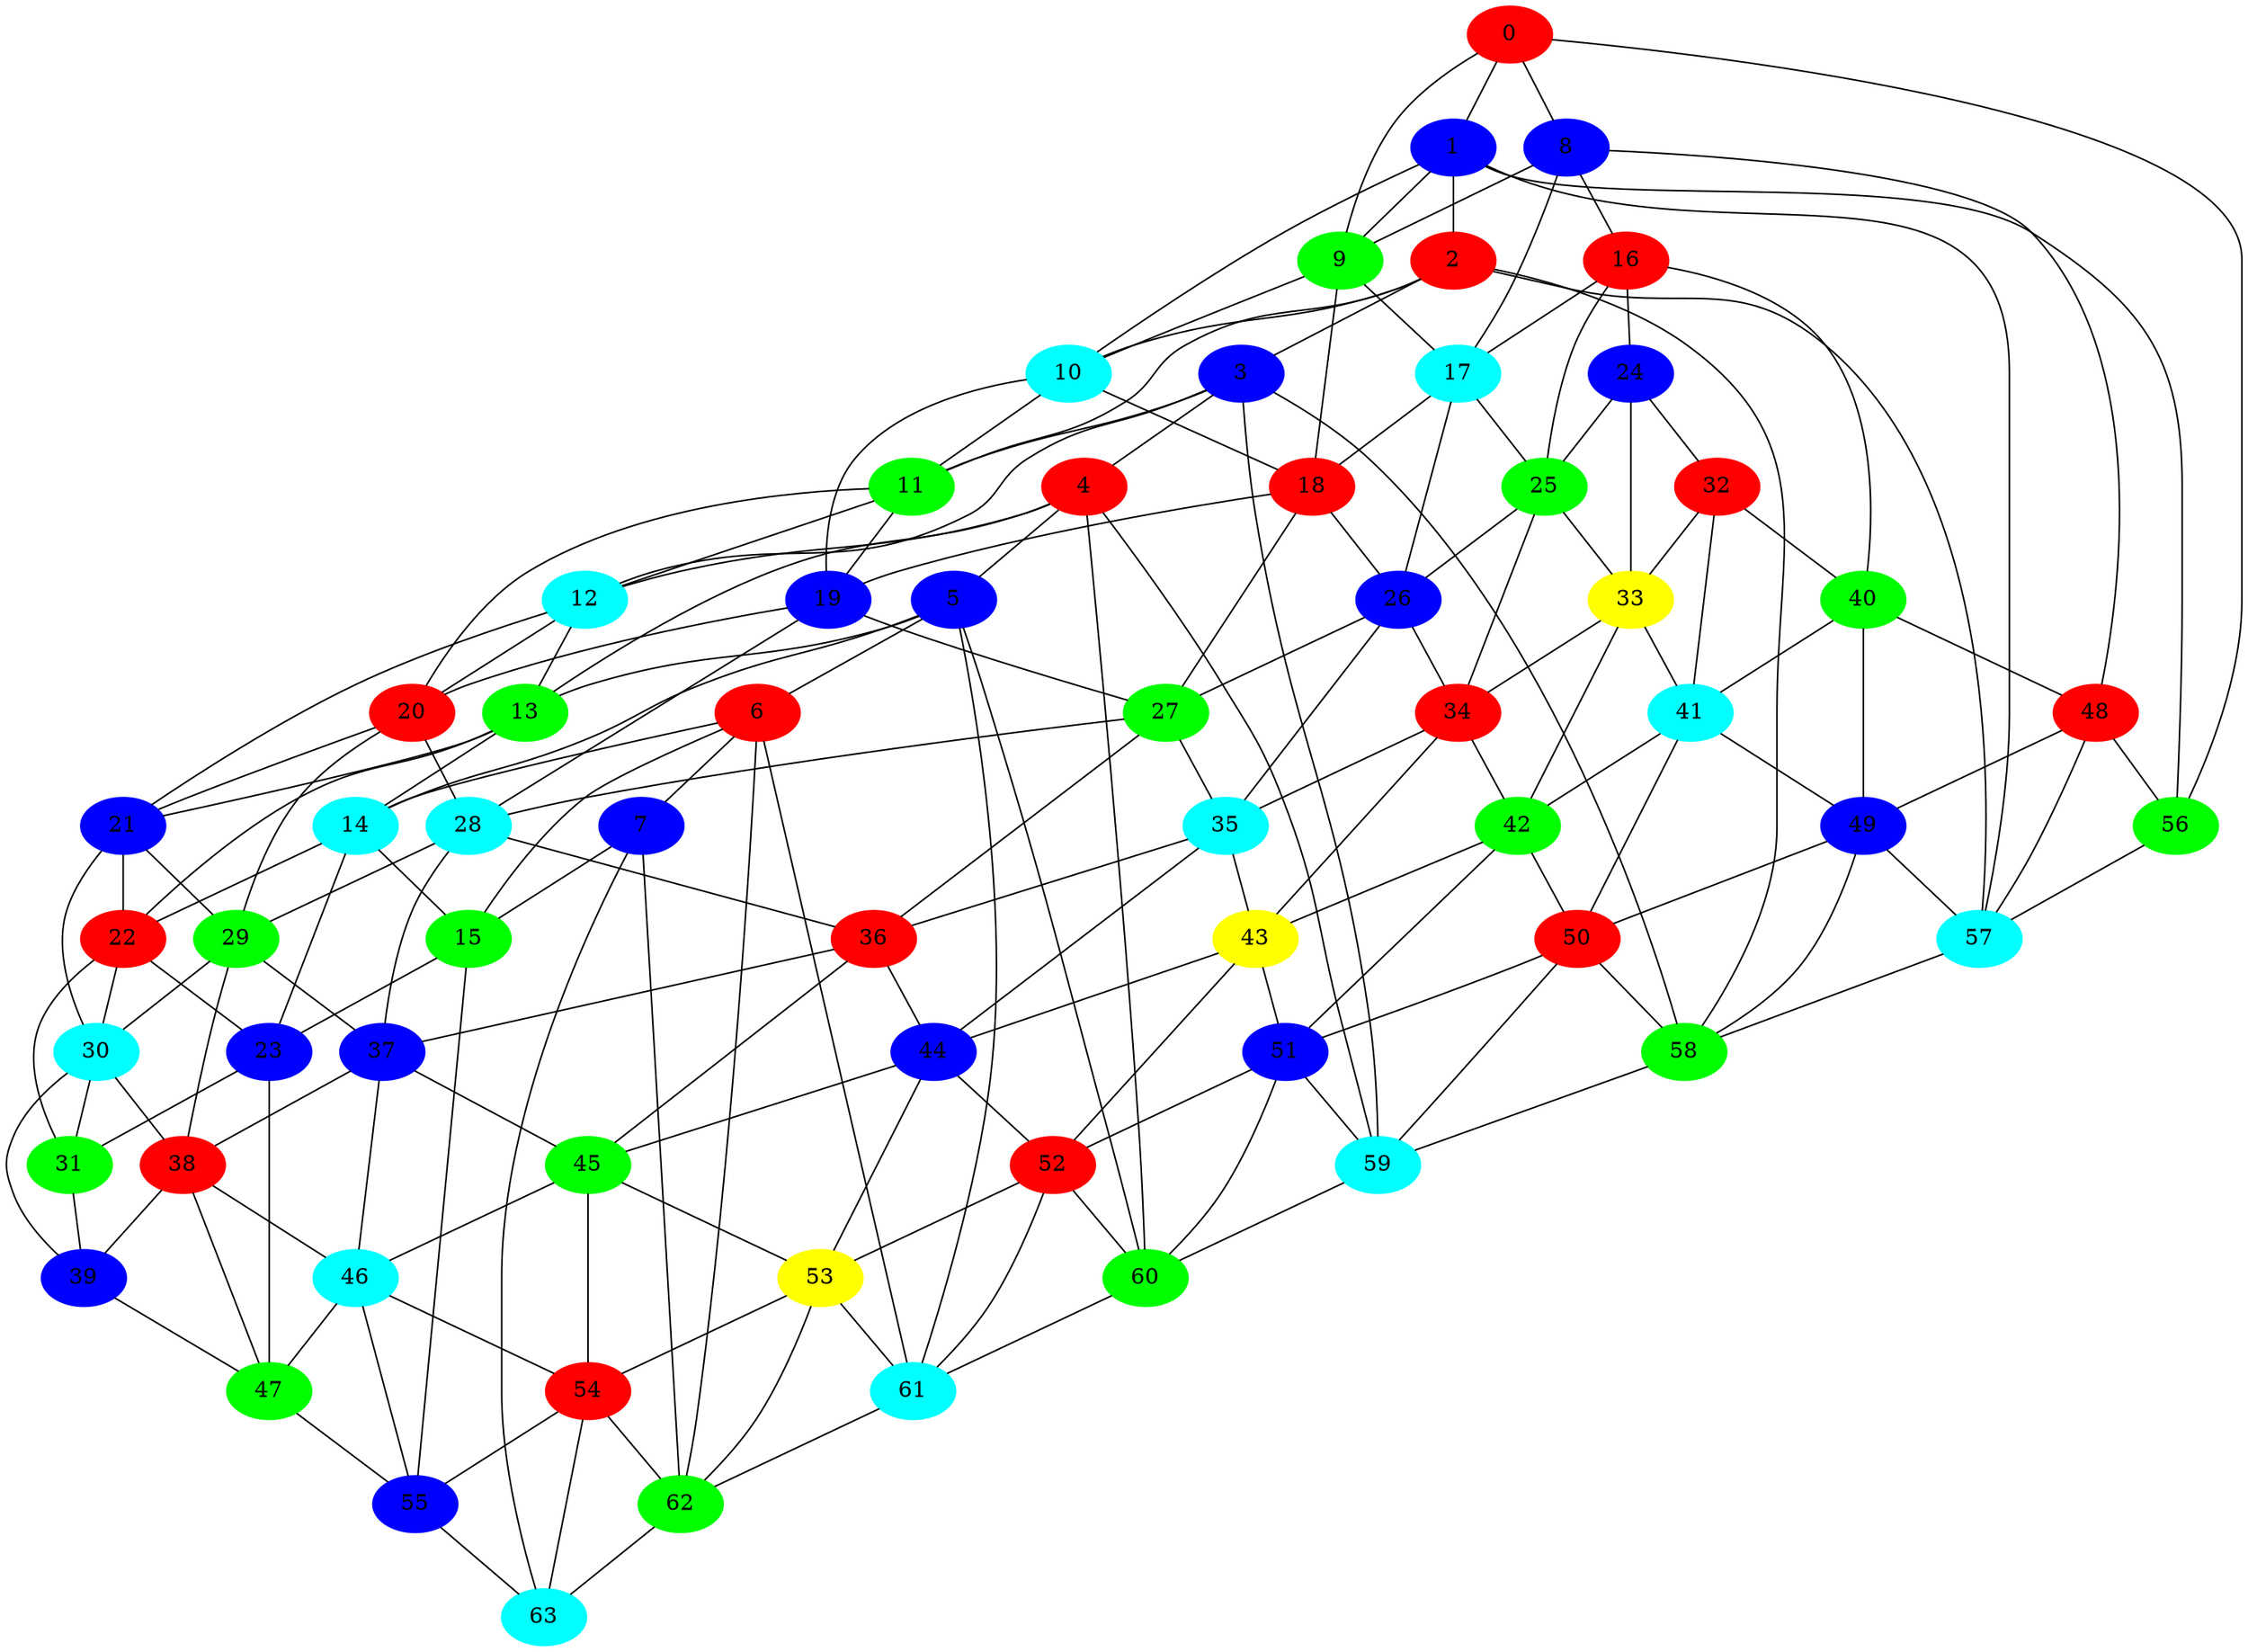 graph planar_1
 { 
0 -- 1 ;
0 -- 8 ;
0 -- 9 ;
0 -- 56 ;
0 [color=red , style=filled]
1 -- 2 ;
1 -- 9 ;
1 -- 10 ;
1 -- 56 ;
1 -- 57 ;
1 [color=blue , style=filled]
2 -- 3 ;
2 -- 10 ;
2 -- 11 ;
2 -- 57 ;
2 -- 58 ;
2 [color=red , style=filled]
3 -- 4 ;
3 -- 11 ;
3 -- 12 ;
3 -- 58 ;
3 -- 59 ;
3 [color=blue , style=filled]
4 -- 5 ;
4 -- 12 ;
4 -- 13 ;
4 -- 59 ;
4 -- 60 ;
4 [color=red , style=filled]
5 -- 6 ;
5 -- 13 ;
5 -- 14 ;
5 -- 60 ;
5 -- 61 ;
5 [color=blue , style=filled]
6 -- 7 ;
6 -- 14 ;
6 -- 15 ;
6 -- 61 ;
6 -- 62 ;
6 [color=red , style=filled]
7 -- 15 ;
7 -- 62 ;
7 -- 63 ;
7 [color=blue , style=filled]
8 -- 9 ;
8 -- 16 ;
8 -- 17 ;
8 -- 48 ;
8 [color=blue , style=filled]
9 -- 10 ;
9 -- 17 ;
9 -- 18 ;
9 [color=green , style=filled]
10 -- 11 ;
10 -- 18 ;
10 -- 19 ;
10 [color=cyan , style=filled]
11 -- 12 ;
11 -- 19 ;
11 -- 20 ;
11 [color=green , style=filled]
12 -- 13 ;
12 -- 20 ;
12 -- 21 ;
12 [color=cyan , style=filled]
13 -- 14 ;
13 -- 21 ;
13 -- 22 ;
13 [color=green , style=filled]
14 -- 15 ;
14 -- 22 ;
14 -- 23 ;
14 [color=cyan , style=filled]
15 -- 23 ;
15 -- 55 ;
15 [color=green , style=filled]
16 -- 17 ;
16 -- 24 ;
16 -- 25 ;
16 -- 40 ;
16 [color=red , style=filled]
17 -- 18 ;
17 -- 25 ;
17 -- 26 ;
17 [color=cyan , style=filled]
18 -- 19 ;
18 -- 26 ;
18 -- 27 ;
18 [color=red , style=filled]
19 -- 20 ;
19 -- 27 ;
19 -- 28 ;
19 [color=blue , style=filled]
20 -- 21 ;
20 -- 28 ;
20 -- 29 ;
20 [color=red , style=filled]
21 -- 22 ;
21 -- 29 ;
21 -- 30 ;
21 [color=blue , style=filled]
22 -- 23 ;
22 -- 30 ;
22 -- 31 ;
22 [color=red , style=filled]
23 -- 31 ;
23 -- 47 ;
23 [color=blue , style=filled]
24 -- 25 ;
24 -- 32 ;
24 -- 33 ;
24 [color=blue , style=filled]
25 -- 26 ;
25 -- 33 ;
25 -- 34 ;
25 [color=green , style=filled]
26 -- 27 ;
26 -- 34 ;
26 -- 35 ;
26 [color=blue , style=filled]
27 -- 28 ;
27 -- 35 ;
27 -- 36 ;
27 [color=green , style=filled]
28 -- 29 ;
28 -- 36 ;
28 -- 37 ;
28 [color=cyan , style=filled]
29 -- 30 ;
29 -- 37 ;
29 -- 38 ;
29 [color=green , style=filled]
30 -- 31 ;
30 -- 38 ;
30 -- 39 ;
30 [color=cyan , style=filled]
31 -- 39 ;
31 [color=green , style=filled]
32 -- 33 ;
32 -- 40 ;
32 -- 41 ;
32 [color=red , style=filled]
33 -- 34 ;
33 -- 41 ;
33 -- 42 ;
33 [color=yellow , style=filled]
34 -- 35 ;
34 -- 42 ;
34 -- 43 ;
34 [color=red , style=filled]
35 -- 36 ;
35 -- 43 ;
35 -- 44 ;
35 [color=cyan , style=filled]
36 -- 37 ;
36 -- 44 ;
36 -- 45 ;
36 [color=red , style=filled]
37 -- 38 ;
37 -- 45 ;
37 -- 46 ;
37 [color=blue , style=filled]
38 -- 39 ;
38 -- 46 ;
38 -- 47 ;
38 [color=red , style=filled]
39 -- 47 ;
39 [color=blue , style=filled]
40 -- 41 ;
40 -- 48 ;
40 -- 49 ;
40 [color=green , style=filled]
41 -- 42 ;
41 -- 49 ;
41 -- 50 ;
41 [color=cyan , style=filled]
42 -- 43 ;
42 -- 50 ;
42 -- 51 ;
42 [color=green , style=filled]
43 -- 44 ;
43 -- 51 ;
43 -- 52 ;
43 [color=yellow , style=filled]
44 -- 45 ;
44 -- 52 ;
44 -- 53 ;
44 [color=blue , style=filled]
45 -- 46 ;
45 -- 53 ;
45 -- 54 ;
45 [color=green , style=filled]
46 -- 47 ;
46 -- 54 ;
46 -- 55 ;
46 [color=cyan , style=filled]
47 -- 55 ;
47 [color=green , style=filled]
48 -- 49 ;
48 -- 56 ;
48 -- 57 ;
48 [color=red , style=filled]
49 -- 50 ;
49 -- 57 ;
49 -- 58 ;
49 [color=blue , style=filled]
50 -- 51 ;
50 -- 58 ;
50 -- 59 ;
50 [color=red , style=filled]
51 -- 52 ;
51 -- 59 ;
51 -- 60 ;
51 [color=blue , style=filled]
52 -- 53 ;
52 -- 60 ;
52 -- 61 ;
52 [color=red , style=filled]
53 -- 54 ;
53 -- 61 ;
53 -- 62 ;
53 [color=yellow , style=filled]
54 -- 55 ;
54 -- 62 ;
54 -- 63 ;
54 [color=red , style=filled]
55 -- 63 ;
55 [color=blue , style=filled]
56 -- 57 ;
56 [color=green , style=filled]
57 -- 58 ;
57 [color=cyan , style=filled]
58 -- 59 ;
58 [color=green , style=filled]
59 -- 60 ;
59 [color=cyan , style=filled]
60 -- 61 ;
60 [color=green , style=filled]
61 -- 62 ;
61 [color=cyan , style=filled]
62 -- 63 ;
62 [color=green , style=filled]
63 [color=cyan , style=filled]

}